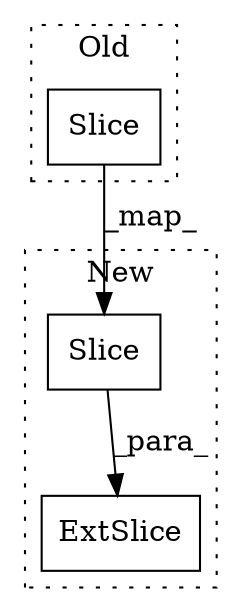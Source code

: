 digraph G {
subgraph cluster0 {
1 [label="Slice" a="80" s="3652" l="2" shape="box"];
label = "Old";
style="dotted";
}
subgraph cluster1 {
2 [label="Slice" a="80" s="3882" l="1" shape="box"];
3 [label="ExtSlice" a="85" s="3874" l="4" shape="box"];
label = "New";
style="dotted";
}
1 -> 2 [label="_map_"];
2 -> 3 [label="_para_"];
}